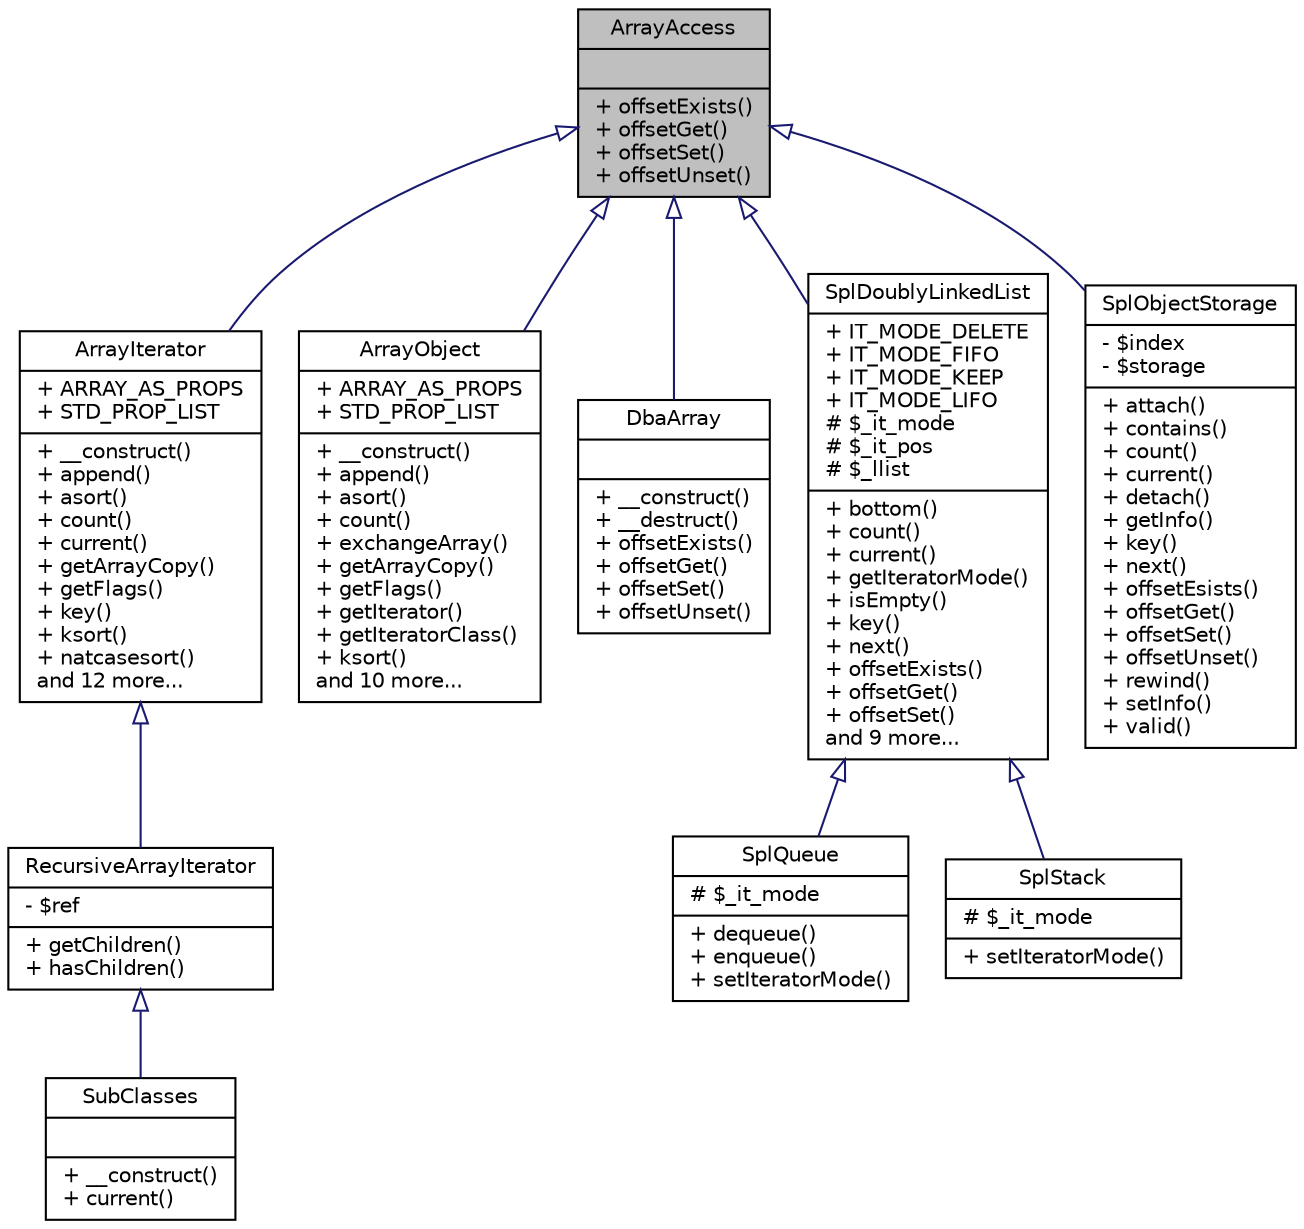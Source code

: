 digraph "ArrayAccess"
{
  edge [fontname="Helvetica",fontsize="10",labelfontname="Helvetica",labelfontsize="10"];
  node [fontname="Helvetica",fontsize="10",shape=record];
  Node1 [label="{ArrayAccess\n||+ offsetExists()\l+ offsetGet()\l+ offsetSet()\l+ offsetUnset()\l}",height=0.2,width=0.4,color="black", fillcolor="grey75", style="filled" fontcolor="black"];
  Node1 -> Node2 [dir="back",color="midnightblue",fontsize="10",style="solid",arrowtail="onormal",fontname="Helvetica"];
  Node2 [label="{ArrayIterator\n|+ ARRAY_AS_PROPS\l+ STD_PROP_LIST\l|+ __construct()\l+ append()\l+ asort()\l+ count()\l+ current()\l+ getArrayCopy()\l+ getFlags()\l+ key()\l+ ksort()\l+ natcasesort()\land 12 more...\l}",height=0.2,width=0.4,color="black", fillcolor="white", style="filled",URL="$classArrayIterator.html",tooltip="An Array iterator. "];
  Node2 -> Node3 [dir="back",color="midnightblue",fontsize="10",style="solid",arrowtail="onormal",fontname="Helvetica"];
  Node3 [label="{RecursiveArrayIterator\n|- $ref\l|+ getChildren()\l+ hasChildren()\l}",height=0.2,width=0.4,color="black", fillcolor="white", style="filled",URL="$classRecursiveArrayIterator.html",tooltip="A recursive array iterator. "];
  Node3 -> Node4 [dir="back",color="midnightblue",fontsize="10",style="solid",arrowtail="onormal",fontname="Helvetica"];
  Node4 [label="{SubClasses\n||+ __construct()\l+ current()\l}",height=0.2,width=0.4,color="black", fillcolor="white", style="filled",URL="$classSubClasses.html",tooltip="Collects sub classes for given class or interface. "];
  Node1 -> Node5 [dir="back",color="midnightblue",fontsize="10",style="solid",arrowtail="onormal",fontname="Helvetica"];
  Node5 [label="{ArrayObject\n|+ ARRAY_AS_PROPS\l+ STD_PROP_LIST\l|+ __construct()\l+ append()\l+ asort()\l+ count()\l+ exchangeArray()\l+ getArrayCopy()\l+ getFlags()\l+ getIterator()\l+ getIteratorClass()\l+ ksort()\land 10 more...\l}",height=0.2,width=0.4,color="black", fillcolor="white", style="filled",URL="$classArrayObject.html",tooltip="An Array wrapper. "];
  Node1 -> Node6 [dir="back",color="midnightblue",fontsize="10",style="solid",arrowtail="onormal",fontname="Helvetica"];
  Node6 [label="{DbaArray\n||+ __construct()\l+ __destruct()\l+ offsetExists()\l+ offsetGet()\l+ offsetSet()\l+ offsetUnset()\l}",height=0.2,width=0.4,color="black", fillcolor="white", style="filled",URL="$classDbaArray.html",tooltip="This implements a DBA Array. "];
  Node1 -> Node7 [dir="back",color="midnightblue",fontsize="10",style="solid",arrowtail="onormal",fontname="Helvetica"];
  Node7 [label="{SplDoublyLinkedList\n|+ IT_MODE_DELETE\l+ IT_MODE_FIFO\l+ IT_MODE_KEEP\l+ IT_MODE_LIFO\l# $_it_mode\l# $_it_pos\l# $_llist\l|+ bottom()\l+ count()\l+ current()\l+ getIteratorMode()\l+ isEmpty()\l+ key()\l+ next()\l+ offsetExists()\l+ offsetGet()\l+ offsetSet()\land 9 more...\l}",height=0.2,width=0.4,color="black", fillcolor="white", style="filled",URL="$classSplDoublyLinkedList.html",tooltip="Doubly Linked List. "];
  Node7 -> Node8 [dir="back",color="midnightblue",fontsize="10",style="solid",arrowtail="onormal",fontname="Helvetica"];
  Node8 [label="{SplQueue\n|# $_it_mode\l|+ dequeue()\l+ enqueue()\l+ setIteratorMode()\l}",height=0.2,width=0.4,color="black", fillcolor="white", style="filled",URL="$classSplQueue.html",tooltip="Implementation of a Queue through a DoublyLinkedList. "];
  Node7 -> Node9 [dir="back",color="midnightblue",fontsize="10",style="solid",arrowtail="onormal",fontname="Helvetica"];
  Node9 [label="{SplStack\n|# $_it_mode\l|+ setIteratorMode()\l}",height=0.2,width=0.4,color="black", fillcolor="white", style="filled",URL="$classSplStack.html",tooltip="Implementation of a stack through a DoublyLinkedList. "];
  Node1 -> Node10 [dir="back",color="midnightblue",fontsize="10",style="solid",arrowtail="onormal",fontname="Helvetica"];
  Node10 [label="{SplObjectStorage\n|- $index\l- $storage\l|+ attach()\l+ contains()\l+ count()\l+ current()\l+ detach()\l+ getInfo()\l+ key()\l+ next()\l+ offsetEsists()\l+ offsetGet()\l+ offsetSet()\l+ offsetUnset()\l+ rewind()\l+ setInfo()\l+ valid()\l}",height=0.2,width=0.4,color="black", fillcolor="white", style="filled",URL="$classSplObjectStorage.html",tooltip="Object storage. "];
}

